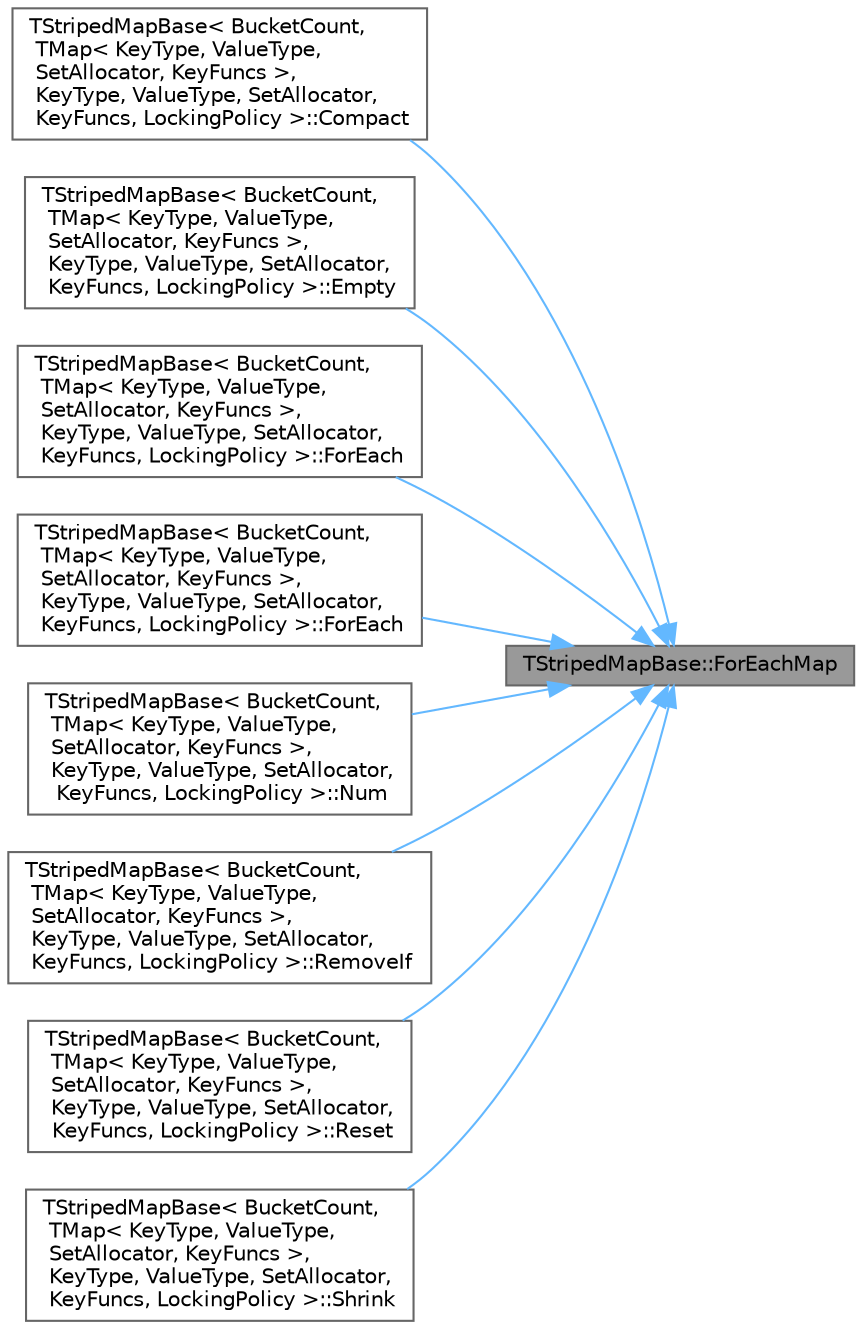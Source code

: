 digraph "TStripedMapBase::ForEachMap"
{
 // INTERACTIVE_SVG=YES
 // LATEX_PDF_SIZE
  bgcolor="transparent";
  edge [fontname=Helvetica,fontsize=10,labelfontname=Helvetica,labelfontsize=10];
  node [fontname=Helvetica,fontsize=10,shape=box,height=0.2,width=0.4];
  rankdir="RL";
  Node1 [id="Node000001",label="TStripedMapBase::ForEachMap",height=0.2,width=0.4,color="gray40", fillcolor="grey60", style="filled", fontcolor="black",tooltip=" "];
  Node1 -> Node2 [id="edge1_Node000001_Node000002",dir="back",color="steelblue1",style="solid",tooltip=" "];
  Node2 [id="Node000002",label="TStripedMapBase\< BucketCount,\l TMap\< KeyType, ValueType,\l SetAllocator, KeyFuncs \>,\l KeyType, ValueType, SetAllocator,\l KeyFuncs, LockingPolicy \>::Compact",height=0.2,width=0.4,color="grey40", fillcolor="white", style="filled",URL="$db/df4/classTStripedMapBase.html#aab37bd8613a6f4b95808f2d52e6faf44",tooltip=" "];
  Node1 -> Node3 [id="edge2_Node000001_Node000003",dir="back",color="steelblue1",style="solid",tooltip=" "];
  Node3 [id="Node000003",label="TStripedMapBase\< BucketCount,\l TMap\< KeyType, ValueType,\l SetAllocator, KeyFuncs \>,\l KeyType, ValueType, SetAllocator,\l KeyFuncs, LockingPolicy \>::Empty",height=0.2,width=0.4,color="grey40", fillcolor="white", style="filled",URL="$db/df4/classTStripedMapBase.html#a9667d96b3231819e0b8253c074c7bcc3",tooltip=" "];
  Node1 -> Node4 [id="edge3_Node000001_Node000004",dir="back",color="steelblue1",style="solid",tooltip=" "];
  Node4 [id="Node000004",label="TStripedMapBase\< BucketCount,\l TMap\< KeyType, ValueType,\l SetAllocator, KeyFuncs \>,\l KeyType, ValueType, SetAllocator,\l KeyFuncs, LockingPolicy \>::ForEach",height=0.2,width=0.4,color="grey40", fillcolor="white", style="filled",URL="$db/df4/classTStripedMapBase.html#a41359b2a791118db4bee9bee8befed11",tooltip=" "];
  Node1 -> Node5 [id="edge4_Node000001_Node000005",dir="back",color="steelblue1",style="solid",tooltip=" "];
  Node5 [id="Node000005",label="TStripedMapBase\< BucketCount,\l TMap\< KeyType, ValueType,\l SetAllocator, KeyFuncs \>,\l KeyType, ValueType, SetAllocator,\l KeyFuncs, LockingPolicy \>::ForEach",height=0.2,width=0.4,color="grey40", fillcolor="white", style="filled",URL="$db/df4/classTStripedMapBase.html#a529ac63c3c324653c2cc3c7fb236a231",tooltip=" "];
  Node1 -> Node6 [id="edge5_Node000001_Node000006",dir="back",color="steelblue1",style="solid",tooltip=" "];
  Node6 [id="Node000006",label="TStripedMapBase\< BucketCount,\l TMap\< KeyType, ValueType,\l SetAllocator, KeyFuncs \>,\l KeyType, ValueType, SetAllocator,\l KeyFuncs, LockingPolicy \>::Num",height=0.2,width=0.4,color="grey40", fillcolor="white", style="filled",URL="$db/df4/classTStripedMapBase.html#abfcd37f9c9897e170e209cf9d585aa45",tooltip=" "];
  Node1 -> Node7 [id="edge6_Node000001_Node000007",dir="back",color="steelblue1",style="solid",tooltip=" "];
  Node7 [id="Node000007",label="TStripedMapBase\< BucketCount,\l TMap\< KeyType, ValueType,\l SetAllocator, KeyFuncs \>,\l KeyType, ValueType, SetAllocator,\l KeyFuncs, LockingPolicy \>::RemoveIf",height=0.2,width=0.4,color="grey40", fillcolor="white", style="filled",URL="$db/df4/classTStripedMapBase.html#ab9846351cc7f35ef95c8059ad647f96e",tooltip=" "];
  Node1 -> Node8 [id="edge7_Node000001_Node000008",dir="back",color="steelblue1",style="solid",tooltip=" "];
  Node8 [id="Node000008",label="TStripedMapBase\< BucketCount,\l TMap\< KeyType, ValueType,\l SetAllocator, KeyFuncs \>,\l KeyType, ValueType, SetAllocator,\l KeyFuncs, LockingPolicy \>::Reset",height=0.2,width=0.4,color="grey40", fillcolor="white", style="filled",URL="$db/df4/classTStripedMapBase.html#ac3ee179752d2121a6a2aa9ff45ab2383",tooltip=" "];
  Node1 -> Node9 [id="edge8_Node000001_Node000009",dir="back",color="steelblue1",style="solid",tooltip=" "];
  Node9 [id="Node000009",label="TStripedMapBase\< BucketCount,\l TMap\< KeyType, ValueType,\l SetAllocator, KeyFuncs \>,\l KeyType, ValueType, SetAllocator,\l KeyFuncs, LockingPolicy \>::Shrink",height=0.2,width=0.4,color="grey40", fillcolor="white", style="filled",URL="$db/df4/classTStripedMapBase.html#a0f81b2aaa3de9e9e1631825cd92a8ca1",tooltip=" "];
}
